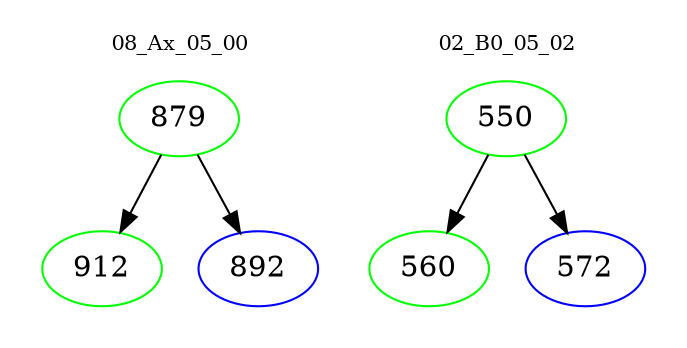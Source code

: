 digraph{
subgraph cluster_0 {
color = white
label = "08_Ax_05_00";
fontsize=10;
T0_879 [label="879", color="green"]
T0_879 -> T0_912 [color="black"]
T0_912 [label="912", color="green"]
T0_879 -> T0_892 [color="black"]
T0_892 [label="892", color="blue"]
}
subgraph cluster_1 {
color = white
label = "02_B0_05_02";
fontsize=10;
T1_550 [label="550", color="green"]
T1_550 -> T1_560 [color="black"]
T1_560 [label="560", color="green"]
T1_550 -> T1_572 [color="black"]
T1_572 [label="572", color="blue"]
}
}
